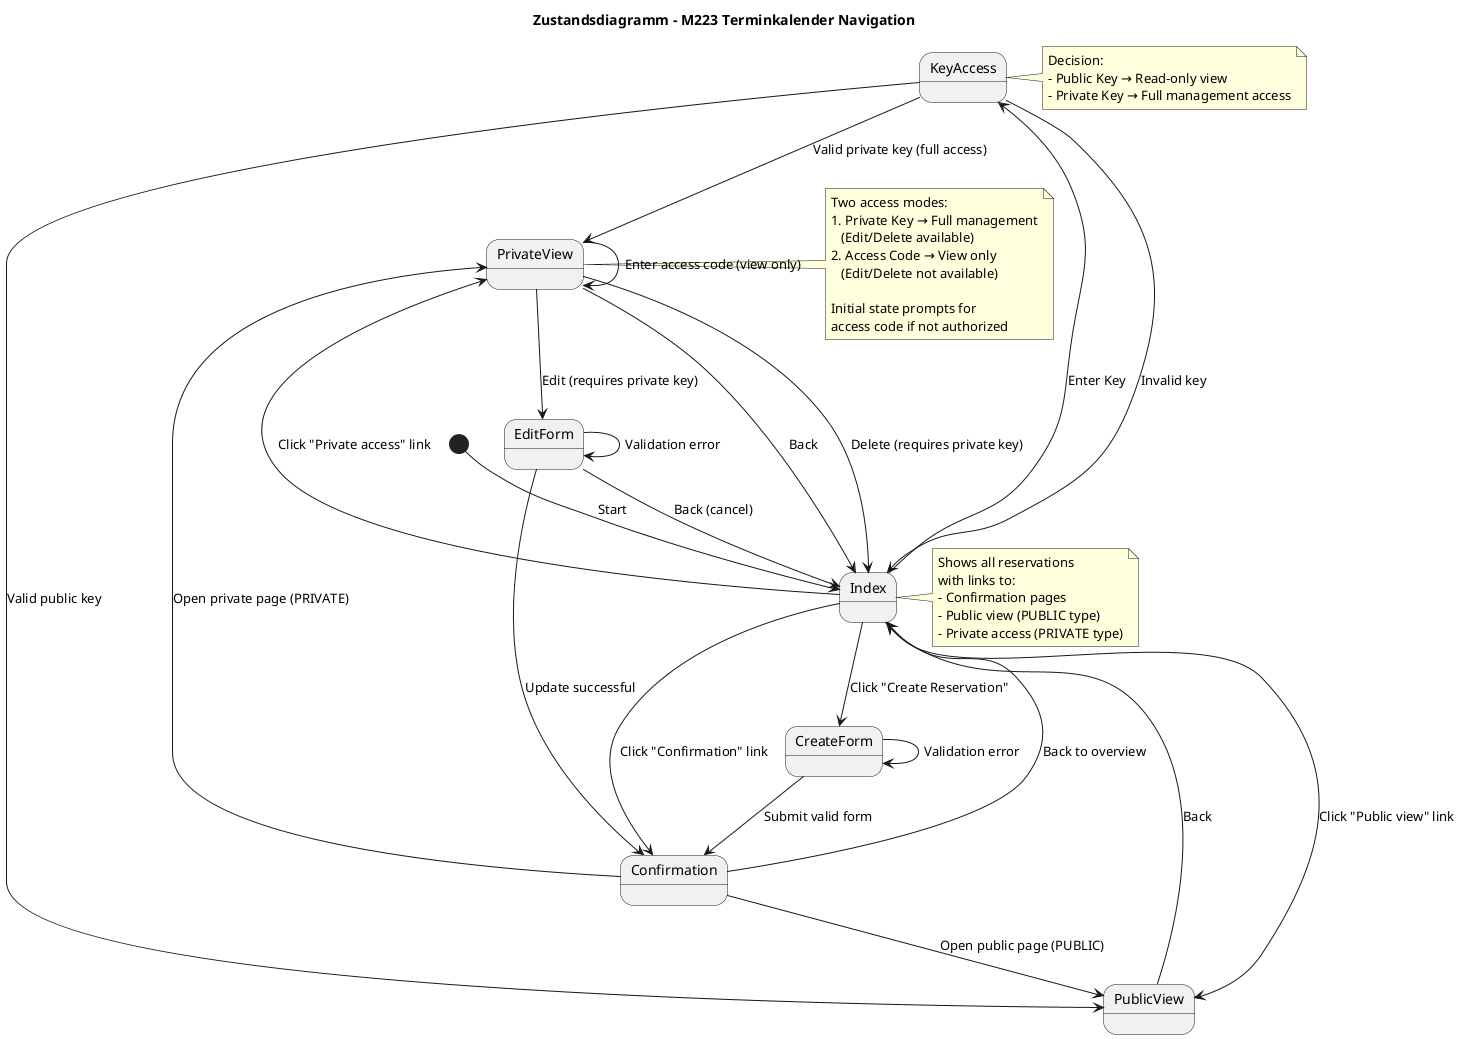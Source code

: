 @startuml
title Zustandsdiagramm - M223 Terminkalender Navigation

[*] --> Index : Start

Index --> CreateForm : Click "Create Reservation"
Index --> KeyAccess : Enter Key
Index --> Confirmation : Click "Confirmation" link
Index --> PublicView : Click "Public view" link
Index --> PrivateView : Click "Private access" link

CreateForm --> Confirmation : Submit valid form
CreateForm --> CreateForm : Validation error

Confirmation --> Index : Back to overview
Confirmation --> PublicView : Open public page (PUBLIC)
Confirmation --> PrivateView : Open private page (PRIVATE)

KeyAccess --> PublicView : Valid public key
KeyAccess --> PrivateView : Valid private key (full access)
KeyAccess --> Index : Invalid key

PublicView --> Index : Back

PrivateView --> Index : Back
PrivateView --> PrivateView : Enter access code (view only)
PrivateView --> EditForm : Edit (requires private key)
PrivateView --> Index : Delete (requires private key)

EditForm --> Confirmation : Update successful
EditForm --> EditForm : Validation error
EditForm --> Index : Back (cancel)

note right of KeyAccess
  Decision: 
  - Public Key → Read-only view
  - Private Key → Full management access
end note

note right of PrivateView
  Two access modes:
  1. Private Key → Full management
     (Edit/Delete available)
  2. Access Code → View only
     (Edit/Delete not available)
  
  Initial state prompts for
  access code if not authorized
end note

note right of Index
  Shows all reservations
  with links to:
  - Confirmation pages
  - Public view (PUBLIC type)
  - Private access (PRIVATE type)
end note

@enduml
